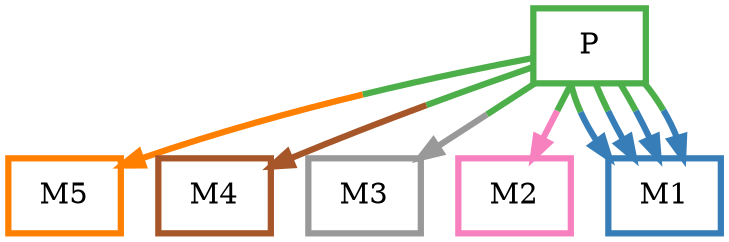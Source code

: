 digraph barS {
	{
		rank=same
	0 [shape=box,penwidth=3,colorscheme=set19,color=3,label="P"]
	}
	{
		rank=same
		5 [shape=box,penwidth=3,colorscheme=set19,color=5,label="M5"]
		4 [shape=box,penwidth=3,colorscheme=set19,color=7,label="M4"]
		3 [shape=box,penwidth=3,colorscheme=set19,color=9,label="M3"]
		2 [shape=box,penwidth=3,colorscheme=set19,color=8,label="M2"]
		1 [shape=box,penwidth=3,colorscheme=set19,color=2,label="M1"]
	}
	0 -> 5 [penwidth=3,colorscheme=set19,color="3;0.5:5"]
	0 -> 4 [penwidth=3,colorscheme=set19,color="3;0.5:7"]
	0 -> 3 [penwidth=3,colorscheme=set19,color="3;0.5:9"]
	0 -> 1 [penwidth=3,colorscheme=set19,color="3;0.5:2"]
	0 -> 1 [penwidth=3,colorscheme=set19,color="3;0.5:2"]
	0 -> 2 [penwidth=3,colorscheme=set19,color="3;0.5:8"]
	0 -> 1 [penwidth=3,colorscheme=set19,color="3;0.5:2"]
	0 -> 1 [penwidth=3,colorscheme=set19,color="3;0.5:2"]
}
